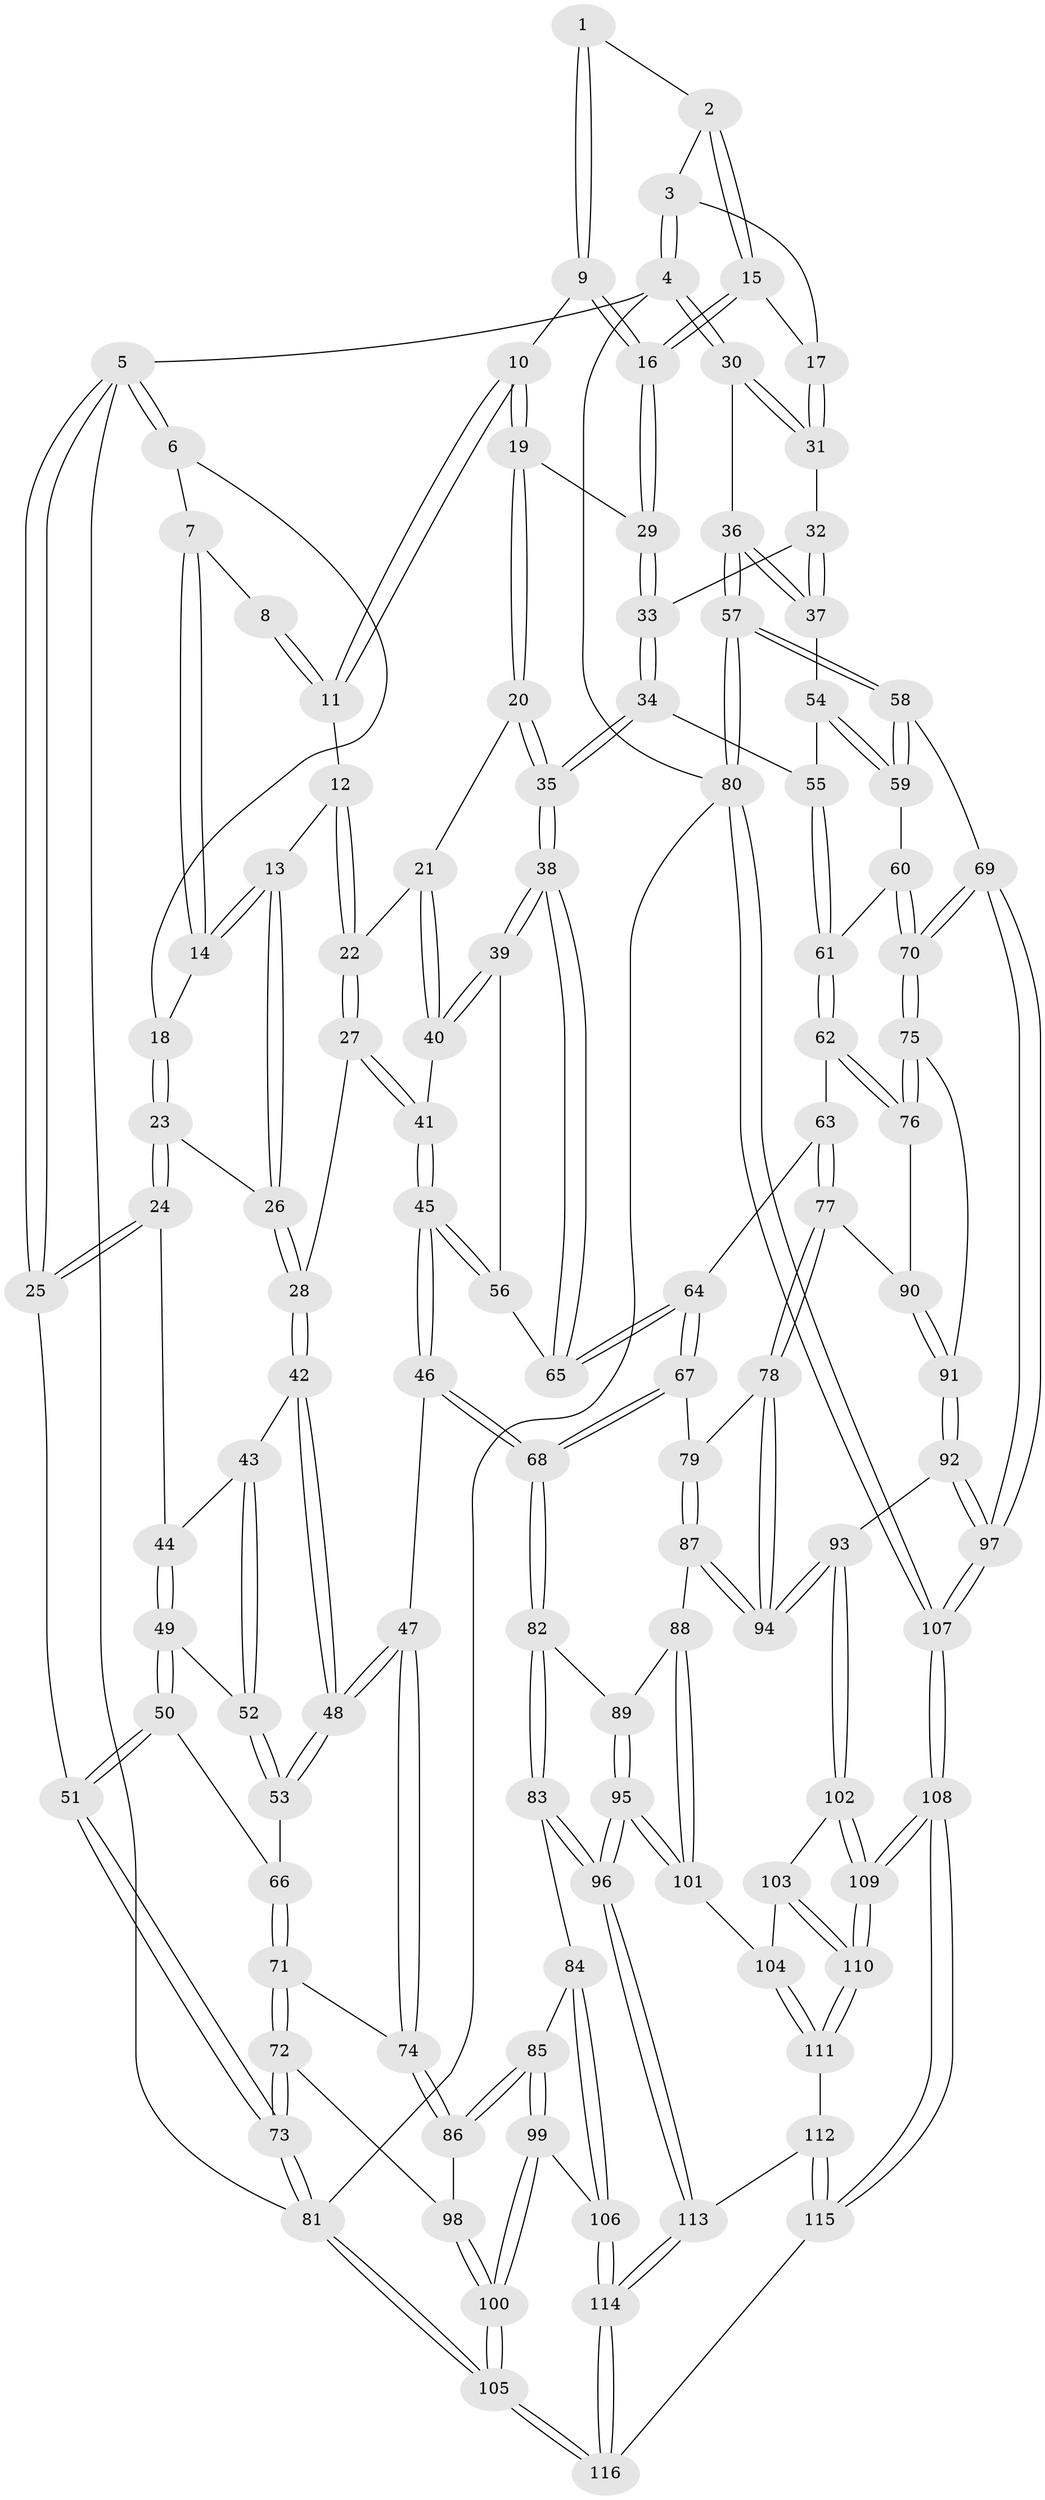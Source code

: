 // coarse degree distribution, {5: 0.5308641975308642, 3: 0.04938271604938271, 4: 0.25925925925925924, 6: 0.08641975308641975, 7: 0.04938271604938271, 9: 0.012345679012345678, 2: 0.012345679012345678}
// Generated by graph-tools (version 1.1) at 2025/05/03/04/25 22:05:08]
// undirected, 116 vertices, 287 edges
graph export_dot {
graph [start="1"]
  node [color=gray90,style=filled];
  1 [pos="+0.7469386009786531+0"];
  2 [pos="+1+0"];
  3 [pos="+1+0"];
  4 [pos="+1+0"];
  5 [pos="+0+0"];
  6 [pos="+0+0"];
  7 [pos="+0.17280192552295784+0"];
  8 [pos="+0.4504058658890823+0"];
  9 [pos="+0.6556324040533922+0.07971643171723476"];
  10 [pos="+0.549543814493009+0.11427583202788756"];
  11 [pos="+0.4705157898726733+0.04590523131531315"];
  12 [pos="+0.3926568238814868+0.09611283036956936"];
  13 [pos="+0.2773990757287545+0.09710647697471919"];
  14 [pos="+0.27492121464501595+0.09454832072998968"];
  15 [pos="+0.7619891494442073+0.16545276244531598"];
  16 [pos="+0.7526020529484677+0.1704059137228372"];
  17 [pos="+0.8347084394343728+0.16160975159700935"];
  18 [pos="+0.1483777943470332+0.1366118962042422"];
  19 [pos="+0.5366540727793365+0.20168590236706047"];
  20 [pos="+0.5039304999232292+0.2612307661530107"];
  21 [pos="+0.48969382511120285+0.26699502607388165"];
  22 [pos="+0.4178320124225053+0.2700606820061649"];
  23 [pos="+0.11404048217817979+0.20069174223749564"];
  24 [pos="+0+0.2535314287642328"];
  25 [pos="+0+0.21429486370883805"];
  26 [pos="+0.28313680272426994+0.2706030971131485"];
  27 [pos="+0.3602276928389419+0.2963237899709259"];
  28 [pos="+0.28809047709026664+0.27977683710243945"];
  29 [pos="+0.7379949110134977+0.24261263706437036"];
  30 [pos="+1+0"];
  31 [pos="+0.961459039364161+0.18634101173990222"];
  32 [pos="+0.8981811563510563+0.29238888704771004"];
  33 [pos="+0.7459163503238087+0.31492207138191786"];
  34 [pos="+0.7127744479178737+0.3904627672996886"];
  35 [pos="+0.6931109708003345+0.3998474653962121"];
  36 [pos="+1+0.4229337883740558"];
  37 [pos="+0.976347437966706+0.4175635642228281"];
  38 [pos="+0.6766926642734694+0.421868430401144"];
  39 [pos="+0.4970992820960594+0.41635949995785704"];
  40 [pos="+0.49584142821444+0.4117368622990498"];
  41 [pos="+0.37144492887047975+0.3526461609622275"];
  42 [pos="+0.23523945355924966+0.33963753499911015"];
  43 [pos="+0.19066113922569403+0.35965292120978615"];
  44 [pos="+0.10259989386560148+0.347867867288848"];
  45 [pos="+0.3833862865753226+0.5366985925089978"];
  46 [pos="+0.3694419059406069+0.569226018661248"];
  47 [pos="+0.3508672236709714+0.57203394438782"];
  48 [pos="+0.30883537787184123+0.5370866487365764"];
  49 [pos="+0.08075345413918712+0.48664157751797366"];
  50 [pos="+0.06682371409167742+0.5057423063883438"];
  51 [pos="+0+0.45459909875171783"];
  52 [pos="+0.18088076490214125+0.4527908182758735"];
  53 [pos="+0.22911847621950068+0.5061933905414964"];
  54 [pos="+0.913126895275029+0.45375610876684513"];
  55 [pos="+0.7982251827726536+0.4435766145260094"];
  56 [pos="+0.45414127017859496+0.4799077932905837"];
  57 [pos="+1+0.7133903277011696"];
  58 [pos="+1+0.716168351287102"];
  59 [pos="+0.9142375066854385+0.5636288467155777"];
  60 [pos="+0.91319921226971+0.5642198114088197"];
  61 [pos="+0.8156916444269476+0.5880846669086107"];
  62 [pos="+0.778832452015883+0.6493427395065952"];
  63 [pos="+0.6848610736094154+0.5948822952902413"];
  64 [pos="+0.6486891359539774+0.5074640760970986"];
  65 [pos="+0.6523246304571163+0.4862671112462319"];
  66 [pos="+0.0961928811992411+0.5555554112244482"];
  67 [pos="+0.46770152407857624+0.6184187478358685"];
  68 [pos="+0.4326001211736439+0.6162820108983775"];
  69 [pos="+0.9027330692738145+0.7857173345101389"];
  70 [pos="+0.8591059035744599+0.7342574535771024"];
  71 [pos="+0.09771815590766823+0.5644895955822005"];
  72 [pos="+0+0.742766135159444"];
  73 [pos="+0+0.7489431245634736"];
  74 [pos="+0.21270025391420427+0.7007871361954615"];
  75 [pos="+0.7914266055614734+0.6744418145706573"];
  76 [pos="+0.7806124738796568+0.6544439623265889"];
  77 [pos="+0.6087130986056446+0.684372817167315"];
  78 [pos="+0.6061049919883371+0.6851389887745832"];
  79 [pos="+0.5161572412563794+0.6499377919230476"];
  80 [pos="+1+1"];
  81 [pos="+0+1"];
  82 [pos="+0.43310210547145866+0.6396101521308242"];
  83 [pos="+0.33848350371189706+0.8669623065771265"];
  84 [pos="+0.2675314246341412+0.8210640179540158"];
  85 [pos="+0.22033694512762994+0.7818056741992092"];
  86 [pos="+0.19867392328606615+0.7423853806511285"];
  87 [pos="+0.5513690716464077+0.82463873296897"];
  88 [pos="+0.5249121154430445+0.8201531834972312"];
  89 [pos="+0.46180710951370785+0.7375706556850364"];
  90 [pos="+0.655802768926411+0.7164003755738485"];
  91 [pos="+0.6882879073486773+0.7715116073234339"];
  92 [pos="+0.6764592847700831+0.8436502980815788"];
  93 [pos="+0.5909025752050407+0.8515445592492883"];
  94 [pos="+0.5720054678390002+0.8323437931955028"];
  95 [pos="+0.3649040912836109+0.8693764504974316"];
  96 [pos="+0.34525300955419586+0.8745160447337539"];
  97 [pos="+0.8210844557320431+0.9187180165852601"];
  98 [pos="+0.04476977986164632+0.768547584998742"];
  99 [pos="+0.12787268007071792+0.9567901329759483"];
  100 [pos="+0.09199331978695563+0.9818299960675607"];
  101 [pos="+0.40927189318805784+0.8655334423116832"];
  102 [pos="+0.5907719969758451+0.8519966778862859"];
  103 [pos="+0.5632300427018553+0.8824196187560255"];
  104 [pos="+0.5046809825210641+0.9370103324406306"];
  105 [pos="+0+1"];
  106 [pos="+0.20212438490883686+0.9600359320629713"];
  107 [pos="+0.8493816473972915+1"];
  108 [pos="+0.6770066436704671+1"];
  109 [pos="+0.6368247716414841+1"];
  110 [pos="+0.5443331202148902+1"];
  111 [pos="+0.5010212702654181+0.9513164629469202"];
  112 [pos="+0.48561253347521544+0.9605297528316286"];
  113 [pos="+0.34511153214419554+0.9822589999423472"];
  114 [pos="+0.33576443339991346+1"];
  115 [pos="+0.4644530075377931+1"];
  116 [pos="+0.3404353731019186+1"];
  1 -- 2;
  1 -- 9;
  1 -- 9;
  2 -- 3;
  2 -- 15;
  2 -- 15;
  3 -- 4;
  3 -- 4;
  3 -- 17;
  4 -- 5;
  4 -- 30;
  4 -- 30;
  4 -- 80;
  5 -- 6;
  5 -- 6;
  5 -- 25;
  5 -- 25;
  5 -- 81;
  6 -- 7;
  6 -- 18;
  7 -- 8;
  7 -- 14;
  7 -- 14;
  8 -- 11;
  8 -- 11;
  9 -- 10;
  9 -- 16;
  9 -- 16;
  10 -- 11;
  10 -- 11;
  10 -- 19;
  10 -- 19;
  11 -- 12;
  12 -- 13;
  12 -- 22;
  12 -- 22;
  13 -- 14;
  13 -- 14;
  13 -- 26;
  13 -- 26;
  14 -- 18;
  15 -- 16;
  15 -- 16;
  15 -- 17;
  16 -- 29;
  16 -- 29;
  17 -- 31;
  17 -- 31;
  18 -- 23;
  18 -- 23;
  19 -- 20;
  19 -- 20;
  19 -- 29;
  20 -- 21;
  20 -- 35;
  20 -- 35;
  21 -- 22;
  21 -- 40;
  21 -- 40;
  22 -- 27;
  22 -- 27;
  23 -- 24;
  23 -- 24;
  23 -- 26;
  24 -- 25;
  24 -- 25;
  24 -- 44;
  25 -- 51;
  26 -- 28;
  26 -- 28;
  27 -- 28;
  27 -- 41;
  27 -- 41;
  28 -- 42;
  28 -- 42;
  29 -- 33;
  29 -- 33;
  30 -- 31;
  30 -- 31;
  30 -- 36;
  31 -- 32;
  32 -- 33;
  32 -- 37;
  32 -- 37;
  33 -- 34;
  33 -- 34;
  34 -- 35;
  34 -- 35;
  34 -- 55;
  35 -- 38;
  35 -- 38;
  36 -- 37;
  36 -- 37;
  36 -- 57;
  36 -- 57;
  37 -- 54;
  38 -- 39;
  38 -- 39;
  38 -- 65;
  38 -- 65;
  39 -- 40;
  39 -- 40;
  39 -- 56;
  40 -- 41;
  41 -- 45;
  41 -- 45;
  42 -- 43;
  42 -- 48;
  42 -- 48;
  43 -- 44;
  43 -- 52;
  43 -- 52;
  44 -- 49;
  44 -- 49;
  45 -- 46;
  45 -- 46;
  45 -- 56;
  45 -- 56;
  46 -- 47;
  46 -- 68;
  46 -- 68;
  47 -- 48;
  47 -- 48;
  47 -- 74;
  47 -- 74;
  48 -- 53;
  48 -- 53;
  49 -- 50;
  49 -- 50;
  49 -- 52;
  50 -- 51;
  50 -- 51;
  50 -- 66;
  51 -- 73;
  51 -- 73;
  52 -- 53;
  52 -- 53;
  53 -- 66;
  54 -- 55;
  54 -- 59;
  54 -- 59;
  55 -- 61;
  55 -- 61;
  56 -- 65;
  57 -- 58;
  57 -- 58;
  57 -- 80;
  57 -- 80;
  58 -- 59;
  58 -- 59;
  58 -- 69;
  59 -- 60;
  60 -- 61;
  60 -- 70;
  60 -- 70;
  61 -- 62;
  61 -- 62;
  62 -- 63;
  62 -- 76;
  62 -- 76;
  63 -- 64;
  63 -- 77;
  63 -- 77;
  64 -- 65;
  64 -- 65;
  64 -- 67;
  64 -- 67;
  66 -- 71;
  66 -- 71;
  67 -- 68;
  67 -- 68;
  67 -- 79;
  68 -- 82;
  68 -- 82;
  69 -- 70;
  69 -- 70;
  69 -- 97;
  69 -- 97;
  70 -- 75;
  70 -- 75;
  71 -- 72;
  71 -- 72;
  71 -- 74;
  72 -- 73;
  72 -- 73;
  72 -- 98;
  73 -- 81;
  73 -- 81;
  74 -- 86;
  74 -- 86;
  75 -- 76;
  75 -- 76;
  75 -- 91;
  76 -- 90;
  77 -- 78;
  77 -- 78;
  77 -- 90;
  78 -- 79;
  78 -- 94;
  78 -- 94;
  79 -- 87;
  79 -- 87;
  80 -- 107;
  80 -- 107;
  80 -- 81;
  81 -- 105;
  81 -- 105;
  82 -- 83;
  82 -- 83;
  82 -- 89;
  83 -- 84;
  83 -- 96;
  83 -- 96;
  84 -- 85;
  84 -- 106;
  84 -- 106;
  85 -- 86;
  85 -- 86;
  85 -- 99;
  85 -- 99;
  86 -- 98;
  87 -- 88;
  87 -- 94;
  87 -- 94;
  88 -- 89;
  88 -- 101;
  88 -- 101;
  89 -- 95;
  89 -- 95;
  90 -- 91;
  90 -- 91;
  91 -- 92;
  91 -- 92;
  92 -- 93;
  92 -- 97;
  92 -- 97;
  93 -- 94;
  93 -- 94;
  93 -- 102;
  93 -- 102;
  95 -- 96;
  95 -- 96;
  95 -- 101;
  95 -- 101;
  96 -- 113;
  96 -- 113;
  97 -- 107;
  97 -- 107;
  98 -- 100;
  98 -- 100;
  99 -- 100;
  99 -- 100;
  99 -- 106;
  100 -- 105;
  100 -- 105;
  101 -- 104;
  102 -- 103;
  102 -- 109;
  102 -- 109;
  103 -- 104;
  103 -- 110;
  103 -- 110;
  104 -- 111;
  104 -- 111;
  105 -- 116;
  105 -- 116;
  106 -- 114;
  106 -- 114;
  107 -- 108;
  107 -- 108;
  108 -- 109;
  108 -- 109;
  108 -- 115;
  108 -- 115;
  109 -- 110;
  109 -- 110;
  110 -- 111;
  110 -- 111;
  111 -- 112;
  112 -- 113;
  112 -- 115;
  112 -- 115;
  113 -- 114;
  113 -- 114;
  114 -- 116;
  114 -- 116;
  115 -- 116;
}
